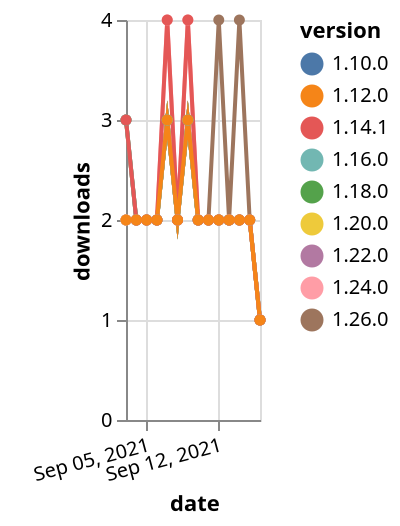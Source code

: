{"$schema": "https://vega.github.io/schema/vega-lite/v5.json", "description": "A simple bar chart with embedded data.", "data": {"values": [{"date": "2021-09-03", "total": 1665, "delta": 3, "version": "1.18.0"}, {"date": "2021-09-04", "total": 1667, "delta": 2, "version": "1.18.0"}, {"date": "2021-09-05", "total": 1669, "delta": 2, "version": "1.18.0"}, {"date": "2021-09-06", "total": 1671, "delta": 2, "version": "1.18.0"}, {"date": "2021-09-07", "total": 1674, "delta": 3, "version": "1.18.0"}, {"date": "2021-09-08", "total": 1676, "delta": 2, "version": "1.18.0"}, {"date": "2021-09-09", "total": 1679, "delta": 3, "version": "1.18.0"}, {"date": "2021-09-10", "total": 1681, "delta": 2, "version": "1.18.0"}, {"date": "2021-09-11", "total": 1683, "delta": 2, "version": "1.18.0"}, {"date": "2021-09-12", "total": 1685, "delta": 2, "version": "1.18.0"}, {"date": "2021-09-13", "total": 1687, "delta": 2, "version": "1.18.0"}, {"date": "2021-09-14", "total": 1689, "delta": 2, "version": "1.18.0"}, {"date": "2021-09-15", "total": 1691, "delta": 2, "version": "1.18.0"}, {"date": "2021-09-16", "total": 1692, "delta": 1, "version": "1.18.0"}, {"date": "2021-09-03", "total": 1001, "delta": 2, "version": "1.22.0"}, {"date": "2021-09-04", "total": 1003, "delta": 2, "version": "1.22.0"}, {"date": "2021-09-05", "total": 1005, "delta": 2, "version": "1.22.0"}, {"date": "2021-09-06", "total": 1007, "delta": 2, "version": "1.22.0"}, {"date": "2021-09-07", "total": 1010, "delta": 3, "version": "1.22.0"}, {"date": "2021-09-08", "total": 1012, "delta": 2, "version": "1.22.0"}, {"date": "2021-09-09", "total": 1015, "delta": 3, "version": "1.22.0"}, {"date": "2021-09-10", "total": 1017, "delta": 2, "version": "1.22.0"}, {"date": "2021-09-11", "total": 1019, "delta": 2, "version": "1.22.0"}, {"date": "2021-09-12", "total": 1021, "delta": 2, "version": "1.22.0"}, {"date": "2021-09-13", "total": 1023, "delta": 2, "version": "1.22.0"}, {"date": "2021-09-14", "total": 1025, "delta": 2, "version": "1.22.0"}, {"date": "2021-09-15", "total": 1027, "delta": 2, "version": "1.22.0"}, {"date": "2021-09-16", "total": 1028, "delta": 1, "version": "1.22.0"}, {"date": "2021-09-03", "total": 2626, "delta": 2, "version": "1.10.0"}, {"date": "2021-09-04", "total": 2628, "delta": 2, "version": "1.10.0"}, {"date": "2021-09-05", "total": 2630, "delta": 2, "version": "1.10.0"}, {"date": "2021-09-06", "total": 2632, "delta": 2, "version": "1.10.0"}, {"date": "2021-09-07", "total": 2635, "delta": 3, "version": "1.10.0"}, {"date": "2021-09-08", "total": 2637, "delta": 2, "version": "1.10.0"}, {"date": "2021-09-09", "total": 2640, "delta": 3, "version": "1.10.0"}, {"date": "2021-09-10", "total": 2642, "delta": 2, "version": "1.10.0"}, {"date": "2021-09-11", "total": 2644, "delta": 2, "version": "1.10.0"}, {"date": "2021-09-12", "total": 2646, "delta": 2, "version": "1.10.0"}, {"date": "2021-09-13", "total": 2648, "delta": 2, "version": "1.10.0"}, {"date": "2021-09-14", "total": 2650, "delta": 2, "version": "1.10.0"}, {"date": "2021-09-15", "total": 2652, "delta": 2, "version": "1.10.0"}, {"date": "2021-09-16", "total": 2653, "delta": 1, "version": "1.10.0"}, {"date": "2021-09-03", "total": 231, "delta": 3, "version": "1.26.0"}, {"date": "2021-09-04", "total": 233, "delta": 2, "version": "1.26.0"}, {"date": "2021-09-05", "total": 235, "delta": 2, "version": "1.26.0"}, {"date": "2021-09-06", "total": 237, "delta": 2, "version": "1.26.0"}, {"date": "2021-09-07", "total": 240, "delta": 3, "version": "1.26.0"}, {"date": "2021-09-08", "total": 242, "delta": 2, "version": "1.26.0"}, {"date": "2021-09-09", "total": 245, "delta": 3, "version": "1.26.0"}, {"date": "2021-09-10", "total": 247, "delta": 2, "version": "1.26.0"}, {"date": "2021-09-11", "total": 249, "delta": 2, "version": "1.26.0"}, {"date": "2021-09-12", "total": 253, "delta": 4, "version": "1.26.0"}, {"date": "2021-09-13", "total": 255, "delta": 2, "version": "1.26.0"}, {"date": "2021-09-14", "total": 259, "delta": 4, "version": "1.26.0"}, {"date": "2021-09-15", "total": 261, "delta": 2, "version": "1.26.0"}, {"date": "2021-09-16", "total": 262, "delta": 1, "version": "1.26.0"}, {"date": "2021-09-03", "total": 1464, "delta": 2, "version": "1.20.0"}, {"date": "2021-09-04", "total": 1466, "delta": 2, "version": "1.20.0"}, {"date": "2021-09-05", "total": 1468, "delta": 2, "version": "1.20.0"}, {"date": "2021-09-06", "total": 1470, "delta": 2, "version": "1.20.0"}, {"date": "2021-09-07", "total": 1473, "delta": 3, "version": "1.20.0"}, {"date": "2021-09-08", "total": 1475, "delta": 2, "version": "1.20.0"}, {"date": "2021-09-09", "total": 1478, "delta": 3, "version": "1.20.0"}, {"date": "2021-09-10", "total": 1480, "delta": 2, "version": "1.20.0"}, {"date": "2021-09-11", "total": 1482, "delta": 2, "version": "1.20.0"}, {"date": "2021-09-12", "total": 1484, "delta": 2, "version": "1.20.0"}, {"date": "2021-09-13", "total": 1486, "delta": 2, "version": "1.20.0"}, {"date": "2021-09-14", "total": 1488, "delta": 2, "version": "1.20.0"}, {"date": "2021-09-15", "total": 1490, "delta": 2, "version": "1.20.0"}, {"date": "2021-09-16", "total": 1491, "delta": 1, "version": "1.20.0"}, {"date": "2021-09-03", "total": 2049, "delta": 3, "version": "1.16.0"}, {"date": "2021-09-04", "total": 2051, "delta": 2, "version": "1.16.0"}, {"date": "2021-09-05", "total": 2053, "delta": 2, "version": "1.16.0"}, {"date": "2021-09-06", "total": 2055, "delta": 2, "version": "1.16.0"}, {"date": "2021-09-07", "total": 2058, "delta": 3, "version": "1.16.0"}, {"date": "2021-09-08", "total": 2060, "delta": 2, "version": "1.16.0"}, {"date": "2021-09-09", "total": 2063, "delta": 3, "version": "1.16.0"}, {"date": "2021-09-10", "total": 2065, "delta": 2, "version": "1.16.0"}, {"date": "2021-09-11", "total": 2067, "delta": 2, "version": "1.16.0"}, {"date": "2021-09-12", "total": 2069, "delta": 2, "version": "1.16.0"}, {"date": "2021-09-13", "total": 2071, "delta": 2, "version": "1.16.0"}, {"date": "2021-09-14", "total": 2073, "delta": 2, "version": "1.16.0"}, {"date": "2021-09-15", "total": 2075, "delta": 2, "version": "1.16.0"}, {"date": "2021-09-16", "total": 2076, "delta": 1, "version": "1.16.0"}, {"date": "2021-09-03", "total": 705, "delta": 2, "version": "1.24.0"}, {"date": "2021-09-04", "total": 707, "delta": 2, "version": "1.24.0"}, {"date": "2021-09-05", "total": 709, "delta": 2, "version": "1.24.0"}, {"date": "2021-09-06", "total": 711, "delta": 2, "version": "1.24.0"}, {"date": "2021-09-07", "total": 715, "delta": 4, "version": "1.24.0"}, {"date": "2021-09-08", "total": 717, "delta": 2, "version": "1.24.0"}, {"date": "2021-09-09", "total": 721, "delta": 4, "version": "1.24.0"}, {"date": "2021-09-10", "total": 723, "delta": 2, "version": "1.24.0"}, {"date": "2021-09-11", "total": 725, "delta": 2, "version": "1.24.0"}, {"date": "2021-09-12", "total": 727, "delta": 2, "version": "1.24.0"}, {"date": "2021-09-13", "total": 729, "delta": 2, "version": "1.24.0"}, {"date": "2021-09-14", "total": 731, "delta": 2, "version": "1.24.0"}, {"date": "2021-09-15", "total": 733, "delta": 2, "version": "1.24.0"}, {"date": "2021-09-16", "total": 734, "delta": 1, "version": "1.24.0"}, {"date": "2021-09-03", "total": 2482, "delta": 3, "version": "1.14.1"}, {"date": "2021-09-04", "total": 2484, "delta": 2, "version": "1.14.1"}, {"date": "2021-09-05", "total": 2486, "delta": 2, "version": "1.14.1"}, {"date": "2021-09-06", "total": 2488, "delta": 2, "version": "1.14.1"}, {"date": "2021-09-07", "total": 2492, "delta": 4, "version": "1.14.1"}, {"date": "2021-09-08", "total": 2494, "delta": 2, "version": "1.14.1"}, {"date": "2021-09-09", "total": 2498, "delta": 4, "version": "1.14.1"}, {"date": "2021-09-10", "total": 2500, "delta": 2, "version": "1.14.1"}, {"date": "2021-09-11", "total": 2502, "delta": 2, "version": "1.14.1"}, {"date": "2021-09-12", "total": 2504, "delta": 2, "version": "1.14.1"}, {"date": "2021-09-13", "total": 2506, "delta": 2, "version": "1.14.1"}, {"date": "2021-09-14", "total": 2508, "delta": 2, "version": "1.14.1"}, {"date": "2021-09-15", "total": 2510, "delta": 2, "version": "1.14.1"}, {"date": "2021-09-16", "total": 2511, "delta": 1, "version": "1.14.1"}, {"date": "2021-09-03", "total": 2583, "delta": 2, "version": "1.12.0"}, {"date": "2021-09-04", "total": 2585, "delta": 2, "version": "1.12.0"}, {"date": "2021-09-05", "total": 2587, "delta": 2, "version": "1.12.0"}, {"date": "2021-09-06", "total": 2589, "delta": 2, "version": "1.12.0"}, {"date": "2021-09-07", "total": 2592, "delta": 3, "version": "1.12.0"}, {"date": "2021-09-08", "total": 2594, "delta": 2, "version": "1.12.0"}, {"date": "2021-09-09", "total": 2597, "delta": 3, "version": "1.12.0"}, {"date": "2021-09-10", "total": 2599, "delta": 2, "version": "1.12.0"}, {"date": "2021-09-11", "total": 2601, "delta": 2, "version": "1.12.0"}, {"date": "2021-09-12", "total": 2603, "delta": 2, "version": "1.12.0"}, {"date": "2021-09-13", "total": 2605, "delta": 2, "version": "1.12.0"}, {"date": "2021-09-14", "total": 2607, "delta": 2, "version": "1.12.0"}, {"date": "2021-09-15", "total": 2609, "delta": 2, "version": "1.12.0"}, {"date": "2021-09-16", "total": 2610, "delta": 1, "version": "1.12.0"}]}, "width": "container", "mark": {"type": "line", "point": {"filled": true}}, "encoding": {"x": {"field": "date", "type": "temporal", "timeUnit": "yearmonthdate", "title": "date", "axis": {"labelAngle": -15}}, "y": {"field": "delta", "type": "quantitative", "title": "downloads"}, "color": {"field": "version", "type": "nominal"}, "tooltip": {"field": "delta"}}}